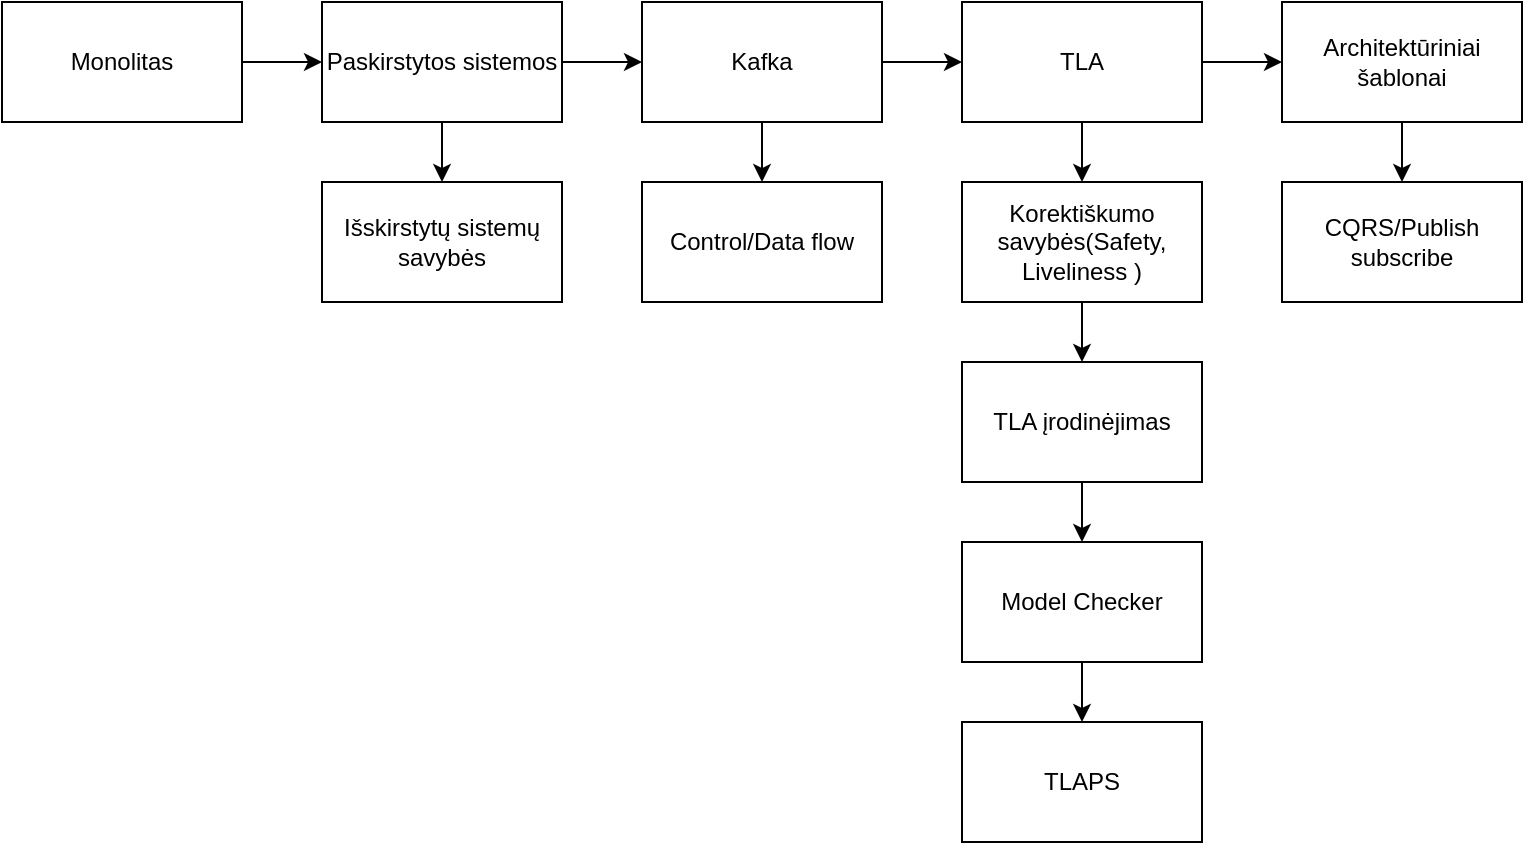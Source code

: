<mxfile version="13.10.1" type="device"><diagram id="au0px0yreUZtiYZu-VPG" name="Page-1"><mxGraphModel dx="1655" dy="705" grid="1" gridSize="10" guides="1" tooltips="1" connect="1" arrows="1" fold="1" page="1" pageScale="1" pageWidth="827" pageHeight="1169" math="0" shadow="0"><root><mxCell id="0"/><mxCell id="1" parent="0"/><mxCell id="gSe3yVpsALsBJFlFuuF4-3" style="edgeStyle=orthogonalEdgeStyle;rounded=0;orthogonalLoop=1;jettySize=auto;html=1;exitX=1;exitY=0.5;exitDx=0;exitDy=0;entryX=0;entryY=0.5;entryDx=0;entryDy=0;" parent="1" source="gSe3yVpsALsBJFlFuuF4-1" target="gSe3yVpsALsBJFlFuuF4-2" edge="1"><mxGeometry relative="1" as="geometry"/></mxCell><mxCell id="gSe3yVpsALsBJFlFuuF4-1" value="Monolitas" style="rounded=0;whiteSpace=wrap;html=1;" parent="1" vertex="1"><mxGeometry x="-270" y="90" width="120" height="60" as="geometry"/></mxCell><mxCell id="gSe3yVpsALsBJFlFuuF4-4" style="edgeStyle=orthogonalEdgeStyle;rounded=0;orthogonalLoop=1;jettySize=auto;html=1;exitX=1;exitY=0.5;exitDx=0;exitDy=0;entryX=0;entryY=0.5;entryDx=0;entryDy=0;" parent="1" source="gSe3yVpsALsBJFlFuuF4-2" target="gSe3yVpsALsBJFlFuuF4-5" edge="1"><mxGeometry relative="1" as="geometry"><mxPoint x="-210" y="410" as="targetPoint"/></mxGeometry></mxCell><mxCell id="gSe3yVpsALsBJFlFuuF4-9" style="edgeStyle=orthogonalEdgeStyle;rounded=0;orthogonalLoop=1;jettySize=auto;html=1;exitX=0.5;exitY=1;exitDx=0;exitDy=0;entryX=0.5;entryY=0;entryDx=0;entryDy=0;" parent="1" source="gSe3yVpsALsBJFlFuuF4-2" target="gSe3yVpsALsBJFlFuuF4-8" edge="1"><mxGeometry relative="1" as="geometry"/></mxCell><mxCell id="gSe3yVpsALsBJFlFuuF4-2" value="Paskirstytos sistemos" style="rounded=0;whiteSpace=wrap;html=1;" parent="1" vertex="1"><mxGeometry x="-110" y="90" width="120" height="60" as="geometry"/></mxCell><mxCell id="gSe3yVpsALsBJFlFuuF4-7" style="edgeStyle=orthogonalEdgeStyle;rounded=0;orthogonalLoop=1;jettySize=auto;html=1;exitX=1;exitY=0.5;exitDx=0;exitDy=0;entryX=0;entryY=0.5;entryDx=0;entryDy=0;" parent="1" source="gSe3yVpsALsBJFlFuuF4-5" target="gSe3yVpsALsBJFlFuuF4-6" edge="1"><mxGeometry relative="1" as="geometry"/></mxCell><mxCell id="bUiQC8V7o0uFOA_Afpqw-2" style="edgeStyle=orthogonalEdgeStyle;rounded=0;orthogonalLoop=1;jettySize=auto;html=1;exitX=0.5;exitY=1;exitDx=0;exitDy=0;entryX=0.5;entryY=0;entryDx=0;entryDy=0;" edge="1" parent="1" source="gSe3yVpsALsBJFlFuuF4-5" target="gSe3yVpsALsBJFlFuuF4-19"><mxGeometry relative="1" as="geometry"/></mxCell><mxCell id="gSe3yVpsALsBJFlFuuF4-5" value="Kafka" style="rounded=0;whiteSpace=wrap;html=1;" parent="1" vertex="1"><mxGeometry x="50" y="90" width="120" height="60" as="geometry"/></mxCell><mxCell id="gSe3yVpsALsBJFlFuuF4-11" style="edgeStyle=orthogonalEdgeStyle;rounded=0;orthogonalLoop=1;jettySize=auto;html=1;exitX=0.5;exitY=1;exitDx=0;exitDy=0;" parent="1" source="gSe3yVpsALsBJFlFuuF4-6" edge="1"><mxGeometry relative="1" as="geometry"><mxPoint x="270" y="180" as="targetPoint"/></mxGeometry></mxCell><mxCell id="gSe3yVpsALsBJFlFuuF4-18" style="edgeStyle=orthogonalEdgeStyle;rounded=0;orthogonalLoop=1;jettySize=auto;html=1;exitX=1;exitY=0.5;exitDx=0;exitDy=0;entryX=0;entryY=0.5;entryDx=0;entryDy=0;" parent="1" source="gSe3yVpsALsBJFlFuuF4-6" target="gSe3yVpsALsBJFlFuuF4-22" edge="1"><mxGeometry relative="1" as="geometry"><mxPoint x="360" y="120" as="targetPoint"/></mxGeometry></mxCell><mxCell id="gSe3yVpsALsBJFlFuuF4-6" value="TLA" style="rounded=0;whiteSpace=wrap;html=1;" parent="1" vertex="1"><mxGeometry x="210" y="90" width="120" height="60" as="geometry"/></mxCell><mxCell id="gSe3yVpsALsBJFlFuuF4-8" value="Išskirstytų sistemų savybės" style="rounded=0;whiteSpace=wrap;html=1;" parent="1" vertex="1"><mxGeometry x="-110" y="180" width="120" height="60" as="geometry"/></mxCell><mxCell id="gSe3yVpsALsBJFlFuuF4-15" style="edgeStyle=orthogonalEdgeStyle;rounded=0;orthogonalLoop=1;jettySize=auto;html=1;exitX=0.5;exitY=1;exitDx=0;exitDy=0;entryX=0.5;entryY=0;entryDx=0;entryDy=0;" parent="1" target="gSe3yVpsALsBJFlFuuF4-12" edge="1"><mxGeometry relative="1" as="geometry"><mxPoint x="270" y="330" as="sourcePoint"/></mxGeometry></mxCell><mxCell id="gSe3yVpsALsBJFlFuuF4-10" value="TLA įrodinėjimas" style="rounded=0;whiteSpace=wrap;html=1;" parent="1" vertex="1"><mxGeometry x="210" y="270" width="120" height="60" as="geometry"/></mxCell><mxCell id="gSe3yVpsALsBJFlFuuF4-16" style="edgeStyle=orthogonalEdgeStyle;rounded=0;orthogonalLoop=1;jettySize=auto;html=1;exitX=0.5;exitY=1;exitDx=0;exitDy=0;entryX=0.5;entryY=0;entryDx=0;entryDy=0;" parent="1" source="gSe3yVpsALsBJFlFuuF4-12" target="gSe3yVpsALsBJFlFuuF4-13" edge="1"><mxGeometry relative="1" as="geometry"/></mxCell><mxCell id="gSe3yVpsALsBJFlFuuF4-12" value="Model Checker" style="rounded=0;whiteSpace=wrap;html=1;" parent="1" vertex="1"><mxGeometry x="210" y="360" width="120" height="60" as="geometry"/></mxCell><mxCell id="gSe3yVpsALsBJFlFuuF4-13" value="TLAPS" style="rounded=0;whiteSpace=wrap;html=1;" parent="1" vertex="1"><mxGeometry x="210" y="450" width="120" height="60" as="geometry"/></mxCell><mxCell id="gSe3yVpsALsBJFlFuuF4-19" value="Control/Data flow" style="rounded=0;whiteSpace=wrap;html=1;" parent="1" vertex="1"><mxGeometry x="50" y="180" width="120" height="60" as="geometry"/></mxCell><mxCell id="gSe3yVpsALsBJFlFuuF4-21" style="edgeStyle=orthogonalEdgeStyle;rounded=0;orthogonalLoop=1;jettySize=auto;html=1;exitX=0.5;exitY=1;exitDx=0;exitDy=0;entryX=0.5;entryY=0;entryDx=0;entryDy=0;" parent="1" source="gSe3yVpsALsBJFlFuuF4-20" target="gSe3yVpsALsBJFlFuuF4-10" edge="1"><mxGeometry relative="1" as="geometry"/></mxCell><mxCell id="gSe3yVpsALsBJFlFuuF4-20" value="Korektiškumo savybės(Safety, Liveliness )" style="rounded=0;whiteSpace=wrap;html=1;" parent="1" vertex="1"><mxGeometry x="210" y="180" width="120" height="60" as="geometry"/></mxCell><mxCell id="gSe3yVpsALsBJFlFuuF4-25" style="edgeStyle=orthogonalEdgeStyle;rounded=0;orthogonalLoop=1;jettySize=auto;html=1;exitX=0.5;exitY=1;exitDx=0;exitDy=0;entryX=0.5;entryY=0;entryDx=0;entryDy=0;" parent="1" source="gSe3yVpsALsBJFlFuuF4-22" target="gSe3yVpsALsBJFlFuuF4-24" edge="1"><mxGeometry relative="1" as="geometry"/></mxCell><mxCell id="gSe3yVpsALsBJFlFuuF4-22" value="Architektūriniai šablonai" style="rounded=0;whiteSpace=wrap;html=1;" parent="1" vertex="1"><mxGeometry x="370" y="90" width="120" height="60" as="geometry"/></mxCell><mxCell id="gSe3yVpsALsBJFlFuuF4-24" value="CQRS/Publish subscribe" style="rounded=0;whiteSpace=wrap;html=1;" parent="1" vertex="1"><mxGeometry x="370" y="180" width="120" height="60" as="geometry"/></mxCell></root></mxGraphModel></diagram></mxfile>